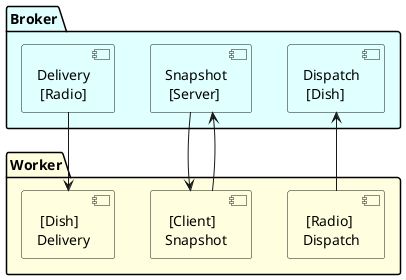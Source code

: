 @startuml component

package Broker #LightCyan {
    component "Delivery\n [Radio]" as BDY #LightCyan
    component "Snapshot\n [Server]" as BSN #LightCyan
    component "Dispatch\n [Dish]" as BDP #LightCyan
}

package Worker #LightYellow {
    component " [Dish] \nDelivery" as WDY #LightYellow
    component " [Client] \nSnapshot" as WSN #LightYellow
    component " [Radio] \nDispatch" as WDP #LightYellow
}

BDY -down-> WDY
WSN -up-> BSN
WSN <-down- BSN
WDP -right-> BDP

@enduml